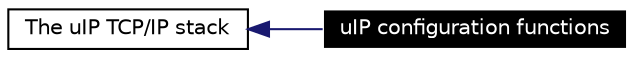 digraph structs
{
  edge [fontname="Helvetica",fontsize=8,labelfontname="Helvetica",labelfontsize=8];
  node [fontname="Helvetica",fontsize=10,shape=record];
rankdir=LR;
  Node1 [label="The uIP TCP/IP stack",height=0.2,width=0.4,color="black", fillcolor="white", style="filled",URL="$a00059.html"];
  Node0 [label="uIP configuration functions",height=0.2,width=0.4,color="white", fillcolor="black", style="filled" fontcolor="white"];
  Node1->Node0 [shape=plaintext, color="midnightblue", dir="back", style="solid"];
}
